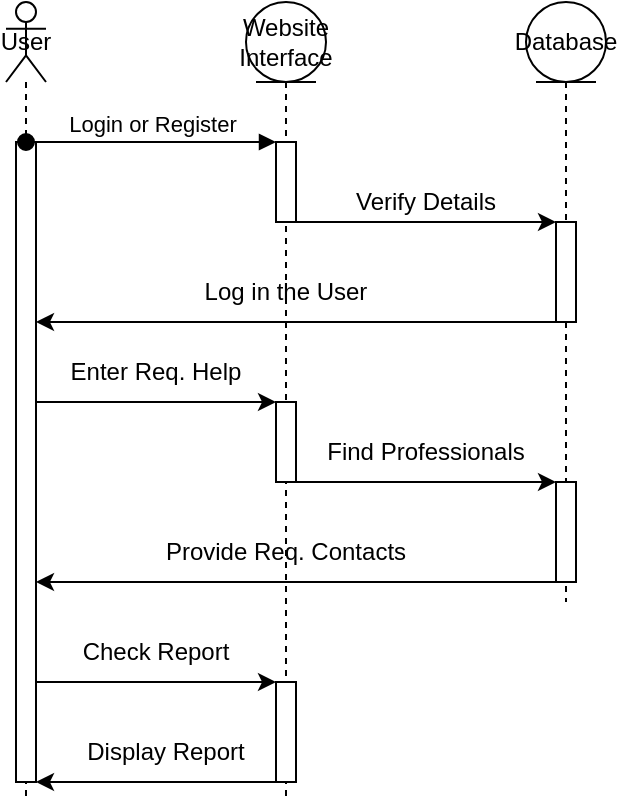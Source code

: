 <mxfile version="21.2.1" type="device">
  <diagram name="Page-1" id="4_vsgWS1Ntq_wkMz_shE">
    <mxGraphModel dx="882" dy="518" grid="1" gridSize="10" guides="1" tooltips="1" connect="1" arrows="1" fold="1" page="1" pageScale="1" pageWidth="850" pageHeight="1100" math="0" shadow="0">
      <root>
        <mxCell id="0" />
        <mxCell id="1" parent="0" />
        <mxCell id="cg8EwTup9auDef6n5MHY-6" value="Database" style="shape=umlLifeline;perimeter=lifelinePerimeter;whiteSpace=wrap;html=1;container=1;dropTarget=0;collapsible=0;recursiveResize=0;outlineConnect=0;portConstraint=eastwest;newEdgeStyle={&quot;edgeStyle&quot;:&quot;elbowEdgeStyle&quot;,&quot;elbow&quot;:&quot;vertical&quot;,&quot;curved&quot;:0,&quot;rounded&quot;:0};participant=umlEntity;" vertex="1" parent="1">
          <mxGeometry x="440" y="40" width="40" height="300" as="geometry" />
        </mxCell>
        <mxCell id="cg8EwTup9auDef6n5MHY-12" value="" style="html=1;points=[];perimeter=orthogonalPerimeter;outlineConnect=0;targetShapes=umlLifeline;portConstraint=eastwest;newEdgeStyle={&quot;edgeStyle&quot;:&quot;elbowEdgeStyle&quot;,&quot;elbow&quot;:&quot;vertical&quot;,&quot;curved&quot;:0,&quot;rounded&quot;:0};" vertex="1" parent="cg8EwTup9auDef6n5MHY-6">
          <mxGeometry x="15" y="110" width="10" height="50" as="geometry" />
        </mxCell>
        <mxCell id="cg8EwTup9auDef6n5MHY-23" value="" style="html=1;points=[];perimeter=orthogonalPerimeter;outlineConnect=0;targetShapes=umlLifeline;portConstraint=eastwest;newEdgeStyle={&quot;edgeStyle&quot;:&quot;elbowEdgeStyle&quot;,&quot;elbow&quot;:&quot;vertical&quot;,&quot;curved&quot;:0,&quot;rounded&quot;:0};" vertex="1" parent="cg8EwTup9auDef6n5MHY-6">
          <mxGeometry x="15" y="240" width="10" height="50" as="geometry" />
        </mxCell>
        <mxCell id="cg8EwTup9auDef6n5MHY-7" value="Website Interface" style="shape=umlLifeline;perimeter=lifelinePerimeter;whiteSpace=wrap;html=1;container=1;dropTarget=0;collapsible=0;recursiveResize=0;outlineConnect=0;portConstraint=eastwest;newEdgeStyle={&quot;edgeStyle&quot;:&quot;elbowEdgeStyle&quot;,&quot;elbow&quot;:&quot;vertical&quot;,&quot;curved&quot;:0,&quot;rounded&quot;:0};participant=umlEntity;" vertex="1" parent="1">
          <mxGeometry x="300" y="40" width="40" height="400" as="geometry" />
        </mxCell>
        <mxCell id="cg8EwTup9auDef6n5MHY-9" value="" style="html=1;points=[];perimeter=orthogonalPerimeter;outlineConnect=0;targetShapes=umlLifeline;portConstraint=eastwest;newEdgeStyle={&quot;edgeStyle&quot;:&quot;elbowEdgeStyle&quot;,&quot;elbow&quot;:&quot;vertical&quot;,&quot;curved&quot;:0,&quot;rounded&quot;:0};" vertex="1" parent="cg8EwTup9auDef6n5MHY-7">
          <mxGeometry x="15" y="70" width="10" height="40" as="geometry" />
        </mxCell>
        <mxCell id="cg8EwTup9auDef6n5MHY-19" value="" style="html=1;points=[];perimeter=orthogonalPerimeter;outlineConnect=0;targetShapes=umlLifeline;portConstraint=eastwest;newEdgeStyle={&quot;edgeStyle&quot;:&quot;elbowEdgeStyle&quot;,&quot;elbow&quot;:&quot;vertical&quot;,&quot;curved&quot;:0,&quot;rounded&quot;:0};" vertex="1" parent="cg8EwTup9auDef6n5MHY-7">
          <mxGeometry x="15" y="200" width="10" height="40" as="geometry" />
        </mxCell>
        <mxCell id="cg8EwTup9auDef6n5MHY-30" value="" style="html=1;points=[];perimeter=orthogonalPerimeter;outlineConnect=0;targetShapes=umlLifeline;portConstraint=eastwest;newEdgeStyle={&quot;edgeStyle&quot;:&quot;elbowEdgeStyle&quot;,&quot;elbow&quot;:&quot;vertical&quot;,&quot;curved&quot;:0,&quot;rounded&quot;:0};" vertex="1" parent="cg8EwTup9auDef6n5MHY-7">
          <mxGeometry x="15" y="340" width="10" height="50" as="geometry" />
        </mxCell>
        <mxCell id="cg8EwTup9auDef6n5MHY-8" value="User" style="shape=umlLifeline;perimeter=lifelinePerimeter;whiteSpace=wrap;html=1;container=1;dropTarget=0;collapsible=0;recursiveResize=0;outlineConnect=0;portConstraint=eastwest;newEdgeStyle={&quot;edgeStyle&quot;:&quot;elbowEdgeStyle&quot;,&quot;elbow&quot;:&quot;vertical&quot;,&quot;curved&quot;:0,&quot;rounded&quot;:0};participant=umlActor;" vertex="1" parent="1">
          <mxGeometry x="180" y="40" width="20" height="400" as="geometry" />
        </mxCell>
        <mxCell id="cg8EwTup9auDef6n5MHY-18" value="" style="html=1;points=[];perimeter=orthogonalPerimeter;outlineConnect=0;targetShapes=umlLifeline;portConstraint=eastwest;newEdgeStyle={&quot;edgeStyle&quot;:&quot;elbowEdgeStyle&quot;,&quot;elbow&quot;:&quot;vertical&quot;,&quot;curved&quot;:0,&quot;rounded&quot;:0};" vertex="1" parent="cg8EwTup9auDef6n5MHY-8">
          <mxGeometry x="5" y="70" width="10" height="320" as="geometry" />
        </mxCell>
        <mxCell id="cg8EwTup9auDef6n5MHY-10" value="Login or Register" style="html=1;verticalAlign=bottom;startArrow=oval;endArrow=block;startSize=8;edgeStyle=elbowEdgeStyle;elbow=vertical;curved=0;rounded=0;" edge="1" target="cg8EwTup9auDef6n5MHY-9" parent="1" source="cg8EwTup9auDef6n5MHY-8">
          <mxGeometry relative="1" as="geometry">
            <mxPoint x="250" y="110" as="sourcePoint" />
            <Array as="points">
              <mxPoint x="260" y="110" />
            </Array>
          </mxGeometry>
        </mxCell>
        <mxCell id="cg8EwTup9auDef6n5MHY-13" value="" style="edgeStyle=elbowEdgeStyle;rounded=0;orthogonalLoop=1;jettySize=auto;html=1;elbow=vertical;curved=0;" edge="1" parent="1" source="cg8EwTup9auDef6n5MHY-9" target="cg8EwTup9auDef6n5MHY-12">
          <mxGeometry relative="1" as="geometry">
            <Array as="points">
              <mxPoint x="380" y="150" />
            </Array>
          </mxGeometry>
        </mxCell>
        <mxCell id="cg8EwTup9auDef6n5MHY-15" value="Verify Details" style="text;html=1;strokeColor=none;fillColor=none;align=center;verticalAlign=middle;whiteSpace=wrap;rounded=0;" vertex="1" parent="1">
          <mxGeometry x="350" y="130" width="80" height="20" as="geometry" />
        </mxCell>
        <mxCell id="cg8EwTup9auDef6n5MHY-17" value="" style="edgeStyle=elbowEdgeStyle;rounded=0;orthogonalLoop=1;jettySize=auto;html=1;elbow=vertical;curved=0;" edge="1" parent="1" source="cg8EwTup9auDef6n5MHY-12" target="cg8EwTup9auDef6n5MHY-18">
          <mxGeometry relative="1" as="geometry">
            <Array as="points">
              <mxPoint x="410" y="200" />
              <mxPoint x="250" y="190" />
            </Array>
          </mxGeometry>
        </mxCell>
        <mxCell id="cg8EwTup9auDef6n5MHY-20" value="" style="edgeStyle=elbowEdgeStyle;rounded=0;orthogonalLoop=1;jettySize=auto;html=1;elbow=vertical;curved=0;" edge="1" parent="1" source="cg8EwTup9auDef6n5MHY-18" target="cg8EwTup9auDef6n5MHY-19">
          <mxGeometry relative="1" as="geometry">
            <Array as="points">
              <mxPoint x="270" y="240" />
              <mxPoint x="280" y="220" />
            </Array>
          </mxGeometry>
        </mxCell>
        <mxCell id="cg8EwTup9auDef6n5MHY-21" value="Enter Req. Help" style="text;html=1;strokeColor=none;fillColor=none;align=center;verticalAlign=middle;whiteSpace=wrap;rounded=0;" vertex="1" parent="1">
          <mxGeometry x="200" y="210" width="110" height="30" as="geometry" />
        </mxCell>
        <mxCell id="cg8EwTup9auDef6n5MHY-24" value="" style="edgeStyle=elbowEdgeStyle;rounded=0;orthogonalLoop=1;jettySize=auto;html=1;elbow=vertical;curved=0;" edge="1" parent="1" source="cg8EwTup9auDef6n5MHY-19" target="cg8EwTup9auDef6n5MHY-23">
          <mxGeometry relative="1" as="geometry">
            <Array as="points">
              <mxPoint x="370" y="280" />
              <mxPoint x="380" y="260" />
            </Array>
          </mxGeometry>
        </mxCell>
        <mxCell id="cg8EwTup9auDef6n5MHY-25" value="Find Professionals" style="text;html=1;strokeColor=none;fillColor=none;align=center;verticalAlign=middle;whiteSpace=wrap;rounded=0;" vertex="1" parent="1">
          <mxGeometry x="335" y="250" width="110" height="30" as="geometry" />
        </mxCell>
        <mxCell id="cg8EwTup9auDef6n5MHY-27" value="" style="edgeStyle=elbowEdgeStyle;rounded=0;orthogonalLoop=1;jettySize=auto;html=1;elbow=vertical;curved=0;" edge="1" parent="1" source="cg8EwTup9auDef6n5MHY-23" target="cg8EwTup9auDef6n5MHY-18">
          <mxGeometry relative="1" as="geometry">
            <mxPoint x="370" y="320" as="targetPoint" />
            <Array as="points">
              <mxPoint x="400" y="330" />
              <mxPoint x="360" y="290" />
            </Array>
          </mxGeometry>
        </mxCell>
        <mxCell id="cg8EwTup9auDef6n5MHY-31" value="" style="edgeStyle=elbowEdgeStyle;rounded=0;orthogonalLoop=1;jettySize=auto;html=1;elbow=vertical;curved=0;" edge="1" parent="1" source="cg8EwTup9auDef6n5MHY-18" target="cg8EwTup9auDef6n5MHY-30">
          <mxGeometry relative="1" as="geometry">
            <Array as="points">
              <mxPoint x="310" y="380" />
              <mxPoint x="260" y="350" />
              <mxPoint x="270" y="330" />
            </Array>
          </mxGeometry>
        </mxCell>
        <mxCell id="cg8EwTup9auDef6n5MHY-33" value="Check Report" style="text;html=1;strokeColor=none;fillColor=none;align=center;verticalAlign=middle;whiteSpace=wrap;rounded=0;" vertex="1" parent="1">
          <mxGeometry x="215" y="350" width="80" height="30" as="geometry" />
        </mxCell>
        <mxCell id="cg8EwTup9auDef6n5MHY-38" value="" style="endArrow=classic;html=1;rounded=0;" edge="1" parent="1" source="cg8EwTup9auDef6n5MHY-30" target="cg8EwTup9auDef6n5MHY-18">
          <mxGeometry width="50" height="50" relative="1" as="geometry">
            <mxPoint x="370" y="450" as="sourcePoint" />
            <mxPoint x="420" y="400" as="targetPoint" />
            <Array as="points">
              <mxPoint x="220" y="430" />
            </Array>
          </mxGeometry>
        </mxCell>
        <mxCell id="cg8EwTup9auDef6n5MHY-39" value="Display Report" style="text;html=1;strokeColor=none;fillColor=none;align=center;verticalAlign=middle;whiteSpace=wrap;rounded=0;" vertex="1" parent="1">
          <mxGeometry x="215" y="400" width="90" height="30" as="geometry" />
        </mxCell>
        <mxCell id="cg8EwTup9auDef6n5MHY-40" value="Log in the User" style="text;html=1;strokeColor=none;fillColor=none;align=center;verticalAlign=middle;whiteSpace=wrap;rounded=0;" vertex="1" parent="1">
          <mxGeometry x="260" y="170" width="120" height="30" as="geometry" />
        </mxCell>
        <mxCell id="cg8EwTup9auDef6n5MHY-41" value="Provide Req. Contacts" style="text;html=1;strokeColor=none;fillColor=none;align=center;verticalAlign=middle;whiteSpace=wrap;rounded=0;" vertex="1" parent="1">
          <mxGeometry x="250" y="300" width="140" height="30" as="geometry" />
        </mxCell>
      </root>
    </mxGraphModel>
  </diagram>
</mxfile>
